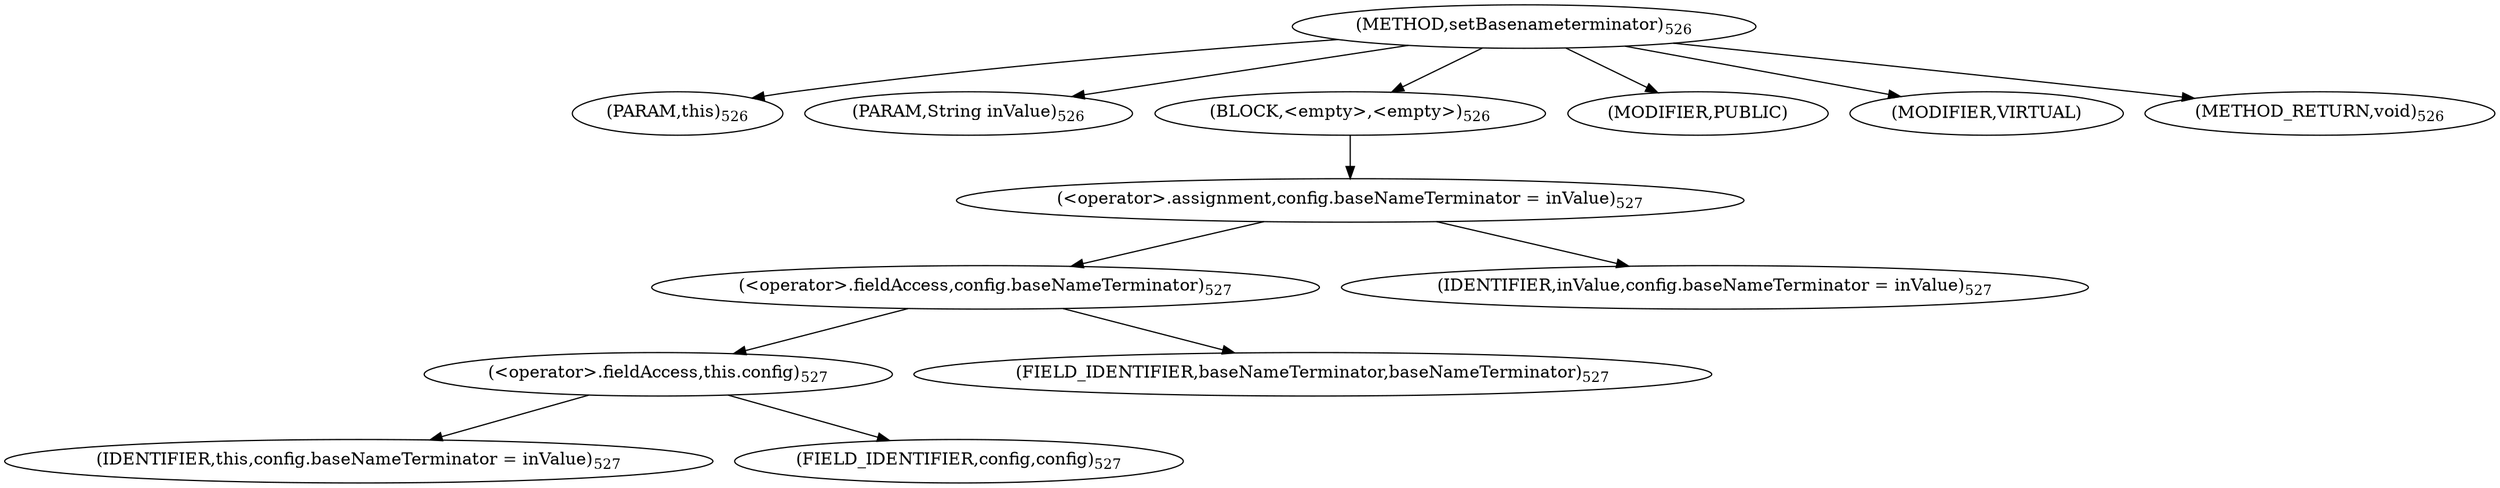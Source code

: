 digraph "setBasenameterminator" {  
"746" [label = <(METHOD,setBasenameterminator)<SUB>526</SUB>> ]
"747" [label = <(PARAM,this)<SUB>526</SUB>> ]
"748" [label = <(PARAM,String inValue)<SUB>526</SUB>> ]
"749" [label = <(BLOCK,&lt;empty&gt;,&lt;empty&gt;)<SUB>526</SUB>> ]
"750" [label = <(&lt;operator&gt;.assignment,config.baseNameTerminator = inValue)<SUB>527</SUB>> ]
"751" [label = <(&lt;operator&gt;.fieldAccess,config.baseNameTerminator)<SUB>527</SUB>> ]
"752" [label = <(&lt;operator&gt;.fieldAccess,this.config)<SUB>527</SUB>> ]
"753" [label = <(IDENTIFIER,this,config.baseNameTerminator = inValue)<SUB>527</SUB>> ]
"754" [label = <(FIELD_IDENTIFIER,config,config)<SUB>527</SUB>> ]
"755" [label = <(FIELD_IDENTIFIER,baseNameTerminator,baseNameTerminator)<SUB>527</SUB>> ]
"756" [label = <(IDENTIFIER,inValue,config.baseNameTerminator = inValue)<SUB>527</SUB>> ]
"757" [label = <(MODIFIER,PUBLIC)> ]
"758" [label = <(MODIFIER,VIRTUAL)> ]
"759" [label = <(METHOD_RETURN,void)<SUB>526</SUB>> ]
  "746" -> "747" 
  "746" -> "748" 
  "746" -> "749" 
  "746" -> "757" 
  "746" -> "758" 
  "746" -> "759" 
  "749" -> "750" 
  "750" -> "751" 
  "750" -> "756" 
  "751" -> "752" 
  "751" -> "755" 
  "752" -> "753" 
  "752" -> "754" 
}
